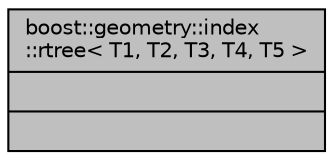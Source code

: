 digraph "boost::geometry::index::rtree&lt; T1, T2, T3, T4, T5 &gt;"
{
 // LATEX_PDF_SIZE
  edge [fontname="Helvetica",fontsize="10",labelfontname="Helvetica",labelfontsize="10"];
  node [fontname="Helvetica",fontsize="10",shape=record];
  Node1 [label="{boost::geometry::index\l::rtree\< T1, T2, T3, T4, T5 \>\n||}",height=0.2,width=0.4,color="black", fillcolor="grey75", style="filled", fontcolor="black",tooltip=" "];
}
